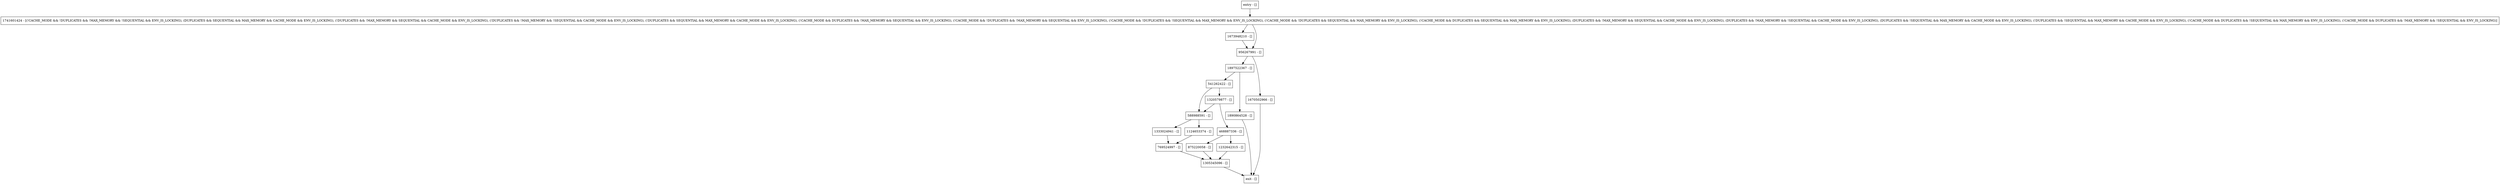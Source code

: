 digraph releaseAndFindNotifyTargetsInternal {
node [shape=record];
1673948210 [label="1673948210 - []"];
541262422 [label="541262422 - []"];
956267991 [label="956267991 - []"];
1320579877 [label="1320579877 - []"];
1333024941 [label="1333024941 - []"];
1897522367 [label="1897522367 - []"];
1741601424 [label="1741601424 - [(!CACHE_MODE && !DUPLICATES && !MAX_MEMORY && !SEQUENTIAL && ENV_IS_LOCKING), (DUPLICATES && SEQUENTIAL && MAX_MEMORY && CACHE_MODE && ENV_IS_LOCKING), (!DUPLICATES && !MAX_MEMORY && SEQUENTIAL && CACHE_MODE && ENV_IS_LOCKING), (!DUPLICATES && !MAX_MEMORY && !SEQUENTIAL && CACHE_MODE && ENV_IS_LOCKING), (!DUPLICATES && SEQUENTIAL && MAX_MEMORY && CACHE_MODE && ENV_IS_LOCKING), (!CACHE_MODE && DUPLICATES && !MAX_MEMORY && SEQUENTIAL && ENV_IS_LOCKING), (!CACHE_MODE && !DUPLICATES && !MAX_MEMORY && SEQUENTIAL && ENV_IS_LOCKING), (!CACHE_MODE && !DUPLICATES && !SEQUENTIAL && MAX_MEMORY && ENV_IS_LOCKING), (!CACHE_MODE && !DUPLICATES && SEQUENTIAL && MAX_MEMORY && ENV_IS_LOCKING), (!CACHE_MODE && DUPLICATES && SEQUENTIAL && MAX_MEMORY && ENV_IS_LOCKING), (DUPLICATES && !MAX_MEMORY && SEQUENTIAL && CACHE_MODE && ENV_IS_LOCKING), (DUPLICATES && !MAX_MEMORY && !SEQUENTIAL && CACHE_MODE && ENV_IS_LOCKING), (DUPLICATES && !SEQUENTIAL && MAX_MEMORY && CACHE_MODE && ENV_IS_LOCKING), (!DUPLICATES && !SEQUENTIAL && MAX_MEMORY && CACHE_MODE && ENV_IS_LOCKING), (!CACHE_MODE && DUPLICATES && !SEQUENTIAL && MAX_MEMORY && ENV_IS_LOCKING), (!CACHE_MODE && DUPLICATES && !MAX_MEMORY && !SEQUENTIAL && ENV_IS_LOCKING)]"];
1305345096 [label="1305345096 - []"];
entry [label="entry - []"];
exit [label="exit - []"];
1124653374 [label="1124653374 - []"];
588988591 [label="588988591 - []"];
468887336 [label="468887336 - []"];
875220058 [label="875220058 - []"];
1670502966 [label="1670502966 - []"];
1890864528 [label="1890864528 - []"];
1232642315 [label="1232642315 - []"];
769524997 [label="769524997 - []"];
entry;
exit;
1673948210 -> 956267991;
541262422 -> 588988591;
541262422 -> 1320579877;
956267991 -> 1670502966;
956267991 -> 1897522367;
1320579877 -> 468887336;
1320579877 -> 588988591;
1333024941 -> 769524997;
1897522367 -> 541262422;
1897522367 -> 1890864528;
1741601424 -> 1673948210;
1741601424 -> 956267991;
1305345096 -> exit;
entry -> 1741601424;
1124653374 -> 769524997;
588988591 -> 1124653374;
588988591 -> 1333024941;
468887336 -> 875220058;
468887336 -> 1232642315;
875220058 -> 1305345096;
1670502966 -> exit;
1890864528 -> exit;
1232642315 -> 1305345096;
769524997 -> 1305345096;
}
